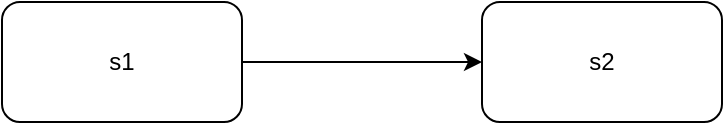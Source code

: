 <mxfile version="21.7.1" type="github">
  <diagram name="Page-1" id="pmcb4okRTPf0ZN0nCpQz">
    <mxGraphModel dx="1434" dy="758" grid="1" gridSize="10" guides="1" tooltips="1" connect="1" arrows="1" fold="1" page="1" pageScale="1" pageWidth="850" pageHeight="1100" math="0" shadow="0">
      <root>
        <mxCell id="0" />
        <mxCell id="1" parent="0" />
        <mxCell id="sGxC2GVcURZGyPq3j_Uv-3" style="edgeStyle=orthogonalEdgeStyle;rounded=0;orthogonalLoop=1;jettySize=auto;html=1;exitX=1;exitY=0.5;exitDx=0;exitDy=0;entryX=0;entryY=0.5;entryDx=0;entryDy=0;" edge="1" parent="1" source="sGxC2GVcURZGyPq3j_Uv-1" target="sGxC2GVcURZGyPq3j_Uv-2">
          <mxGeometry relative="1" as="geometry" />
        </mxCell>
        <mxCell id="sGxC2GVcURZGyPq3j_Uv-1" value="s1" style="rounded=1;whiteSpace=wrap;html=1;" vertex="1" parent="1">
          <mxGeometry x="120" y="180" width="120" height="60" as="geometry" />
        </mxCell>
        <mxCell id="sGxC2GVcURZGyPq3j_Uv-2" value="s2" style="rounded=1;whiteSpace=wrap;html=1;" vertex="1" parent="1">
          <mxGeometry x="360" y="180" width="120" height="60" as="geometry" />
        </mxCell>
      </root>
    </mxGraphModel>
  </diagram>
</mxfile>
